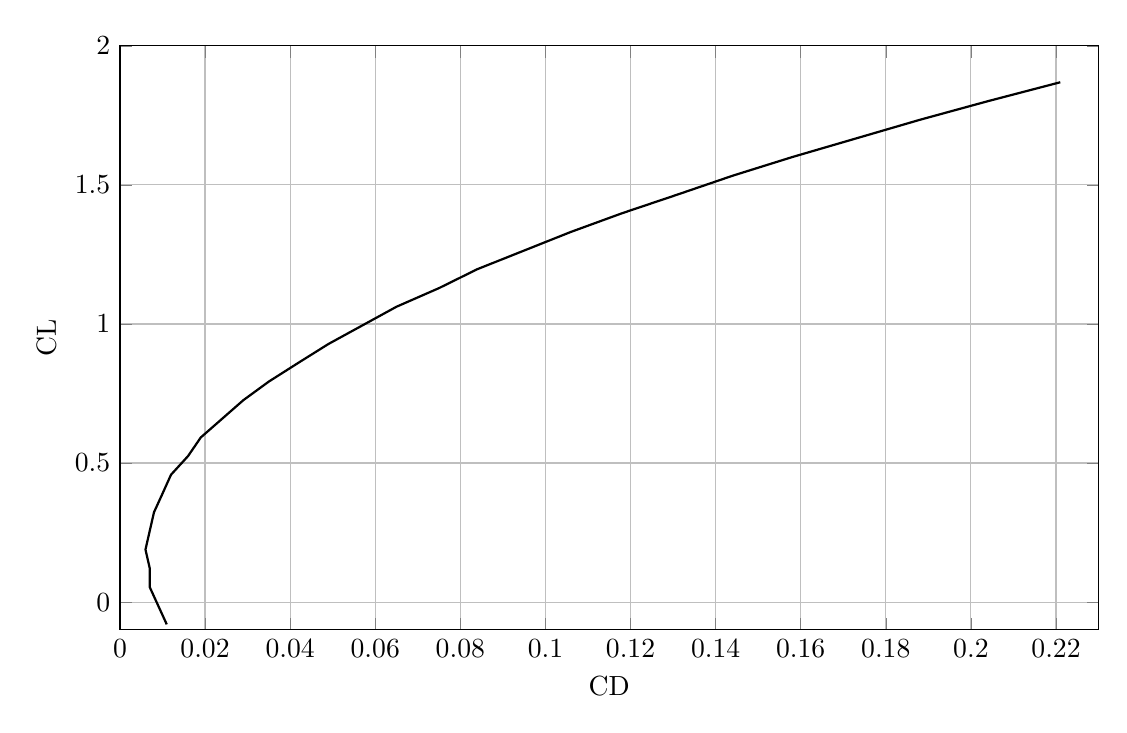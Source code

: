 %CD vs Alpha WING
\begin{tikzpicture}

\begin{axis}[
width=14.01cm,
height=9cm,
scaled ticks=false, tick label style={/pgf/number format/fixed},
xmin=0,
xmax=0.23,
xlabel={CD},
xmajorgrids,
ymin=-0.1,
ymax=2,
ylabel={CL},
ymajorgrids,
]

\addplot [
color=black,
thick
]
table[row sep=crcr]{
0.011	-0.08\\
0.009	-0.013\\
0.007	0.054\\
0.007	0.122\\
0.006	0.189\\
0.007	0.256\\
0.008	0.323\\
0.01	0.39\\
0.012	0.458\\
0.016	0.525\\
0.019	0.592\\
0.024	0.659\\
0.029	0.726\\
0.035	0.793\\
0.042	0.861\\
0.049	0.928\\
0.057	0.995\\
0.065	1.062\\
0.075	1.129\\
0.084	1.197\\
0.095	1.264\\
0.106	1.331\\
0.118	1.398\\
0.131	1.465\\
0.144	1.533\\
0.158	1.6\\
0.173	1.667\\
0.188	1.734\\
0.204	1.801\\
0.221	1.869\\
};
\end{axis}
\end{tikzpicture}%
